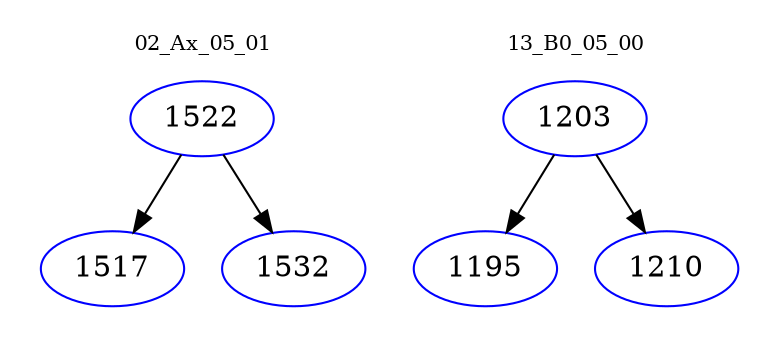 digraph{
subgraph cluster_0 {
color = white
label = "02_Ax_05_01";
fontsize=10;
T0_1522 [label="1522", color="blue"]
T0_1522 -> T0_1517 [color="black"]
T0_1517 [label="1517", color="blue"]
T0_1522 -> T0_1532 [color="black"]
T0_1532 [label="1532", color="blue"]
}
subgraph cluster_1 {
color = white
label = "13_B0_05_00";
fontsize=10;
T1_1203 [label="1203", color="blue"]
T1_1203 -> T1_1195 [color="black"]
T1_1195 [label="1195", color="blue"]
T1_1203 -> T1_1210 [color="black"]
T1_1210 [label="1210", color="blue"]
}
}
